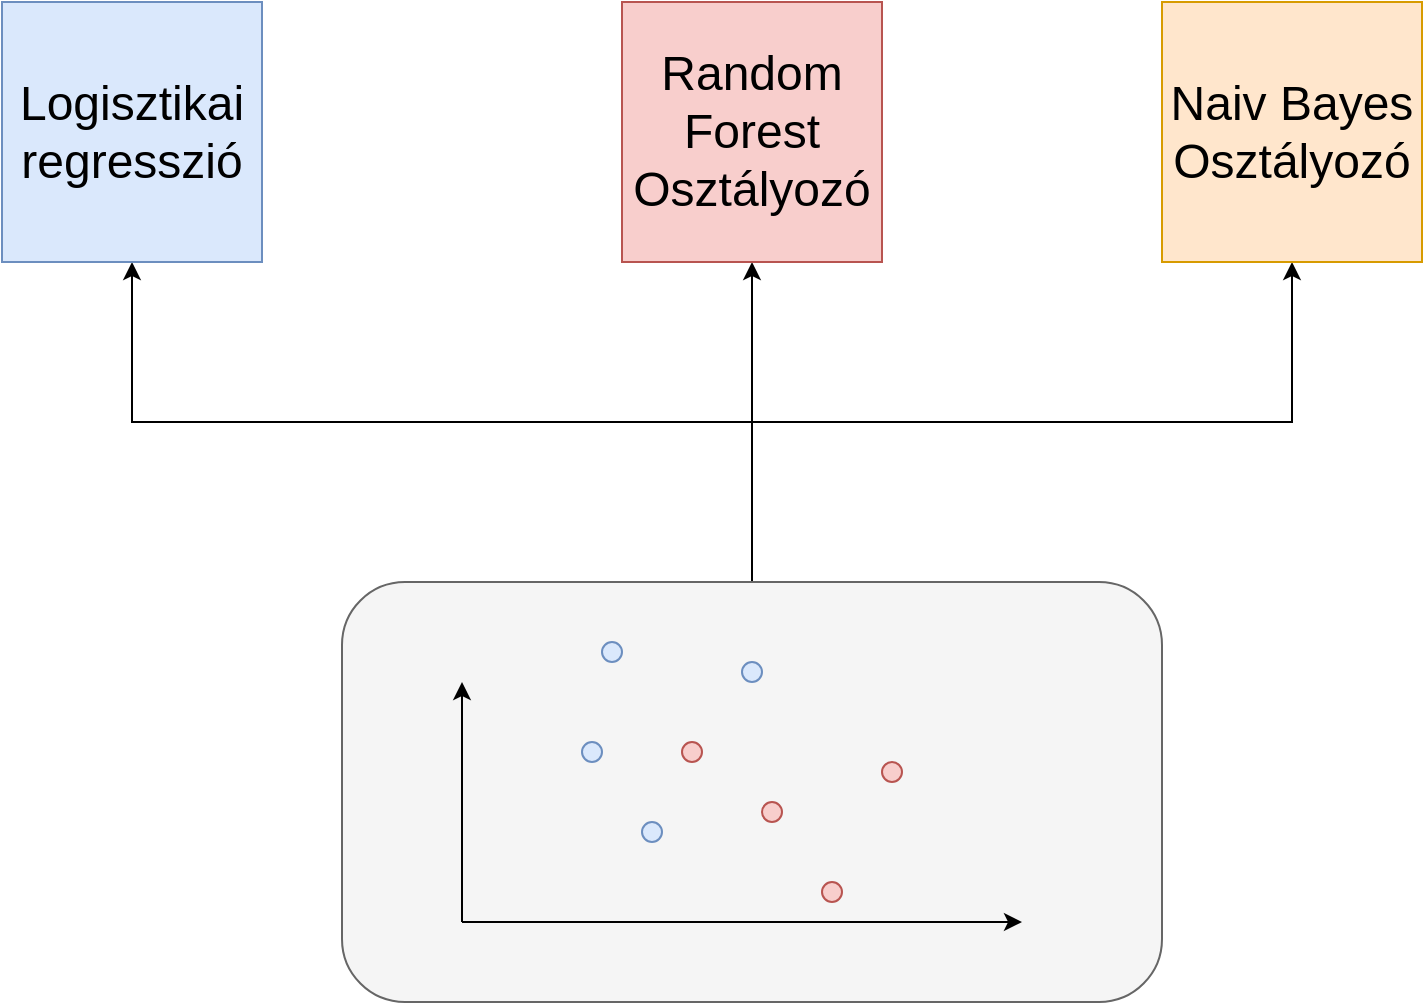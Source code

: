 <mxfile version="13.10.0" type="device"><diagram id="V3xQUK3O2ekwncsZ0ahi" name="Page-1"><mxGraphModel dx="1422" dy="914" grid="1" gridSize="10" guides="1" tooltips="1" connect="1" arrows="1" fold="1" page="1" pageScale="1" pageWidth="1400" pageHeight="850" math="0" shadow="0"><root><mxCell id="0"/><mxCell id="1" parent="0"/><mxCell id="k800AvUpoqSnqG9RmcXQ-22" style="edgeStyle=orthogonalEdgeStyle;rounded=0;orthogonalLoop=1;jettySize=auto;html=1;exitX=0.5;exitY=0;exitDx=0;exitDy=0;entryX=0.5;entryY=1;entryDx=0;entryDy=0;" edge="1" parent="1" source="k800AvUpoqSnqG9RmcXQ-2" target="k800AvUpoqSnqG9RmcXQ-19"><mxGeometry relative="1" as="geometry"/></mxCell><mxCell id="k800AvUpoqSnqG9RmcXQ-23" style="edgeStyle=orthogonalEdgeStyle;rounded=0;orthogonalLoop=1;jettySize=auto;html=1;exitX=0.5;exitY=0;exitDx=0;exitDy=0;entryX=0.5;entryY=1;entryDx=0;entryDy=0;" edge="1" parent="1" source="k800AvUpoqSnqG9RmcXQ-2" target="k800AvUpoqSnqG9RmcXQ-20"><mxGeometry relative="1" as="geometry"/></mxCell><mxCell id="k800AvUpoqSnqG9RmcXQ-24" style="edgeStyle=orthogonalEdgeStyle;rounded=0;orthogonalLoop=1;jettySize=auto;html=1;exitX=0.5;exitY=0;exitDx=0;exitDy=0;" edge="1" parent="1" source="k800AvUpoqSnqG9RmcXQ-2" target="k800AvUpoqSnqG9RmcXQ-21"><mxGeometry relative="1" as="geometry"/></mxCell><mxCell id="k800AvUpoqSnqG9RmcXQ-2" value="" style="rounded=1;whiteSpace=wrap;html=1;fillColor=#f5f5f5;strokeColor=#666666;fontColor=#333333;" vertex="1" parent="1"><mxGeometry x="500" y="510" width="410" height="210" as="geometry"/></mxCell><mxCell id="k800AvUpoqSnqG9RmcXQ-3" value="" style="endArrow=classic;html=1;" edge="1" parent="1"><mxGeometry width="50" height="50" relative="1" as="geometry"><mxPoint x="560" y="680" as="sourcePoint"/><mxPoint x="560" y="560" as="targetPoint"/></mxGeometry></mxCell><mxCell id="k800AvUpoqSnqG9RmcXQ-4" value="" style="endArrow=classic;html=1;" edge="1" parent="1"><mxGeometry width="50" height="50" relative="1" as="geometry"><mxPoint x="560" y="680" as="sourcePoint"/><mxPoint x="840" y="680" as="targetPoint"/></mxGeometry></mxCell><mxCell id="k800AvUpoqSnqG9RmcXQ-6" value="" style="ellipse;whiteSpace=wrap;html=1;aspect=fixed;fillColor=#dae8fc;strokeColor=#6c8ebf;" vertex="1" parent="1"><mxGeometry x="620" y="590" width="10" height="10" as="geometry"/></mxCell><mxCell id="k800AvUpoqSnqG9RmcXQ-7" value="" style="ellipse;whiteSpace=wrap;html=1;aspect=fixed;fillColor=#f8cecc;strokeColor=#b85450;" vertex="1" parent="1"><mxGeometry x="670" y="590" width="10" height="10" as="geometry"/></mxCell><mxCell id="k800AvUpoqSnqG9RmcXQ-8" value="" style="ellipse;whiteSpace=wrap;html=1;aspect=fixed;fillColor=#dae8fc;strokeColor=#6c8ebf;" vertex="1" parent="1"><mxGeometry x="650" y="630" width="10" height="10" as="geometry"/></mxCell><mxCell id="k800AvUpoqSnqG9RmcXQ-9" value="" style="ellipse;whiteSpace=wrap;html=1;aspect=fixed;fillColor=#f8cecc;strokeColor=#b85450;" vertex="1" parent="1"><mxGeometry x="710" y="620" width="10" height="10" as="geometry"/></mxCell><mxCell id="k800AvUpoqSnqG9RmcXQ-10" value="" style="ellipse;whiteSpace=wrap;html=1;aspect=fixed;fillColor=#dae8fc;strokeColor=#6c8ebf;" vertex="1" parent="1"><mxGeometry x="700" y="550" width="10" height="10" as="geometry"/></mxCell><mxCell id="k800AvUpoqSnqG9RmcXQ-11" value="" style="ellipse;whiteSpace=wrap;html=1;aspect=fixed;fillColor=#dae8fc;strokeColor=#6c8ebf;" vertex="1" parent="1"><mxGeometry x="630" y="540" width="10" height="10" as="geometry"/></mxCell><mxCell id="k800AvUpoqSnqG9RmcXQ-12" value="" style="ellipse;whiteSpace=wrap;html=1;aspect=fixed;fillColor=#f8cecc;strokeColor=#b85450;" vertex="1" parent="1"><mxGeometry x="770" y="600" width="10" height="10" as="geometry"/></mxCell><mxCell id="k800AvUpoqSnqG9RmcXQ-13" value="" style="ellipse;whiteSpace=wrap;html=1;aspect=fixed;fillColor=#f8cecc;strokeColor=#b85450;" vertex="1" parent="1"><mxGeometry x="740" y="660" width="10" height="10" as="geometry"/></mxCell><mxCell id="k800AvUpoqSnqG9RmcXQ-19" value="&lt;font style=&quot;font-size: 24px&quot;&gt;Logisztikai&lt;br&gt;regresszió&lt;/font&gt;" style="whiteSpace=wrap;html=1;aspect=fixed;fillColor=#dae8fc;strokeColor=#6c8ebf;" vertex="1" parent="1"><mxGeometry x="330" y="220" width="130" height="130" as="geometry"/></mxCell><mxCell id="k800AvUpoqSnqG9RmcXQ-20" value="&lt;font style=&quot;font-size: 24px&quot;&gt;Random&lt;br&gt;Forest&lt;br&gt;Osztályozó&lt;/font&gt;" style="whiteSpace=wrap;html=1;aspect=fixed;fillColor=#f8cecc;strokeColor=#b85450;" vertex="1" parent="1"><mxGeometry x="640" y="220" width="130" height="130" as="geometry"/></mxCell><mxCell id="k800AvUpoqSnqG9RmcXQ-21" value="&lt;font style=&quot;font-size: 24px&quot;&gt;Naiv Bayes&lt;br&gt;Osztályozó&lt;/font&gt;" style="whiteSpace=wrap;html=1;aspect=fixed;fillColor=#ffe6cc;strokeColor=#d79b00;" vertex="1" parent="1"><mxGeometry x="910" y="220" width="130" height="130" as="geometry"/></mxCell></root></mxGraphModel></diagram></mxfile>
